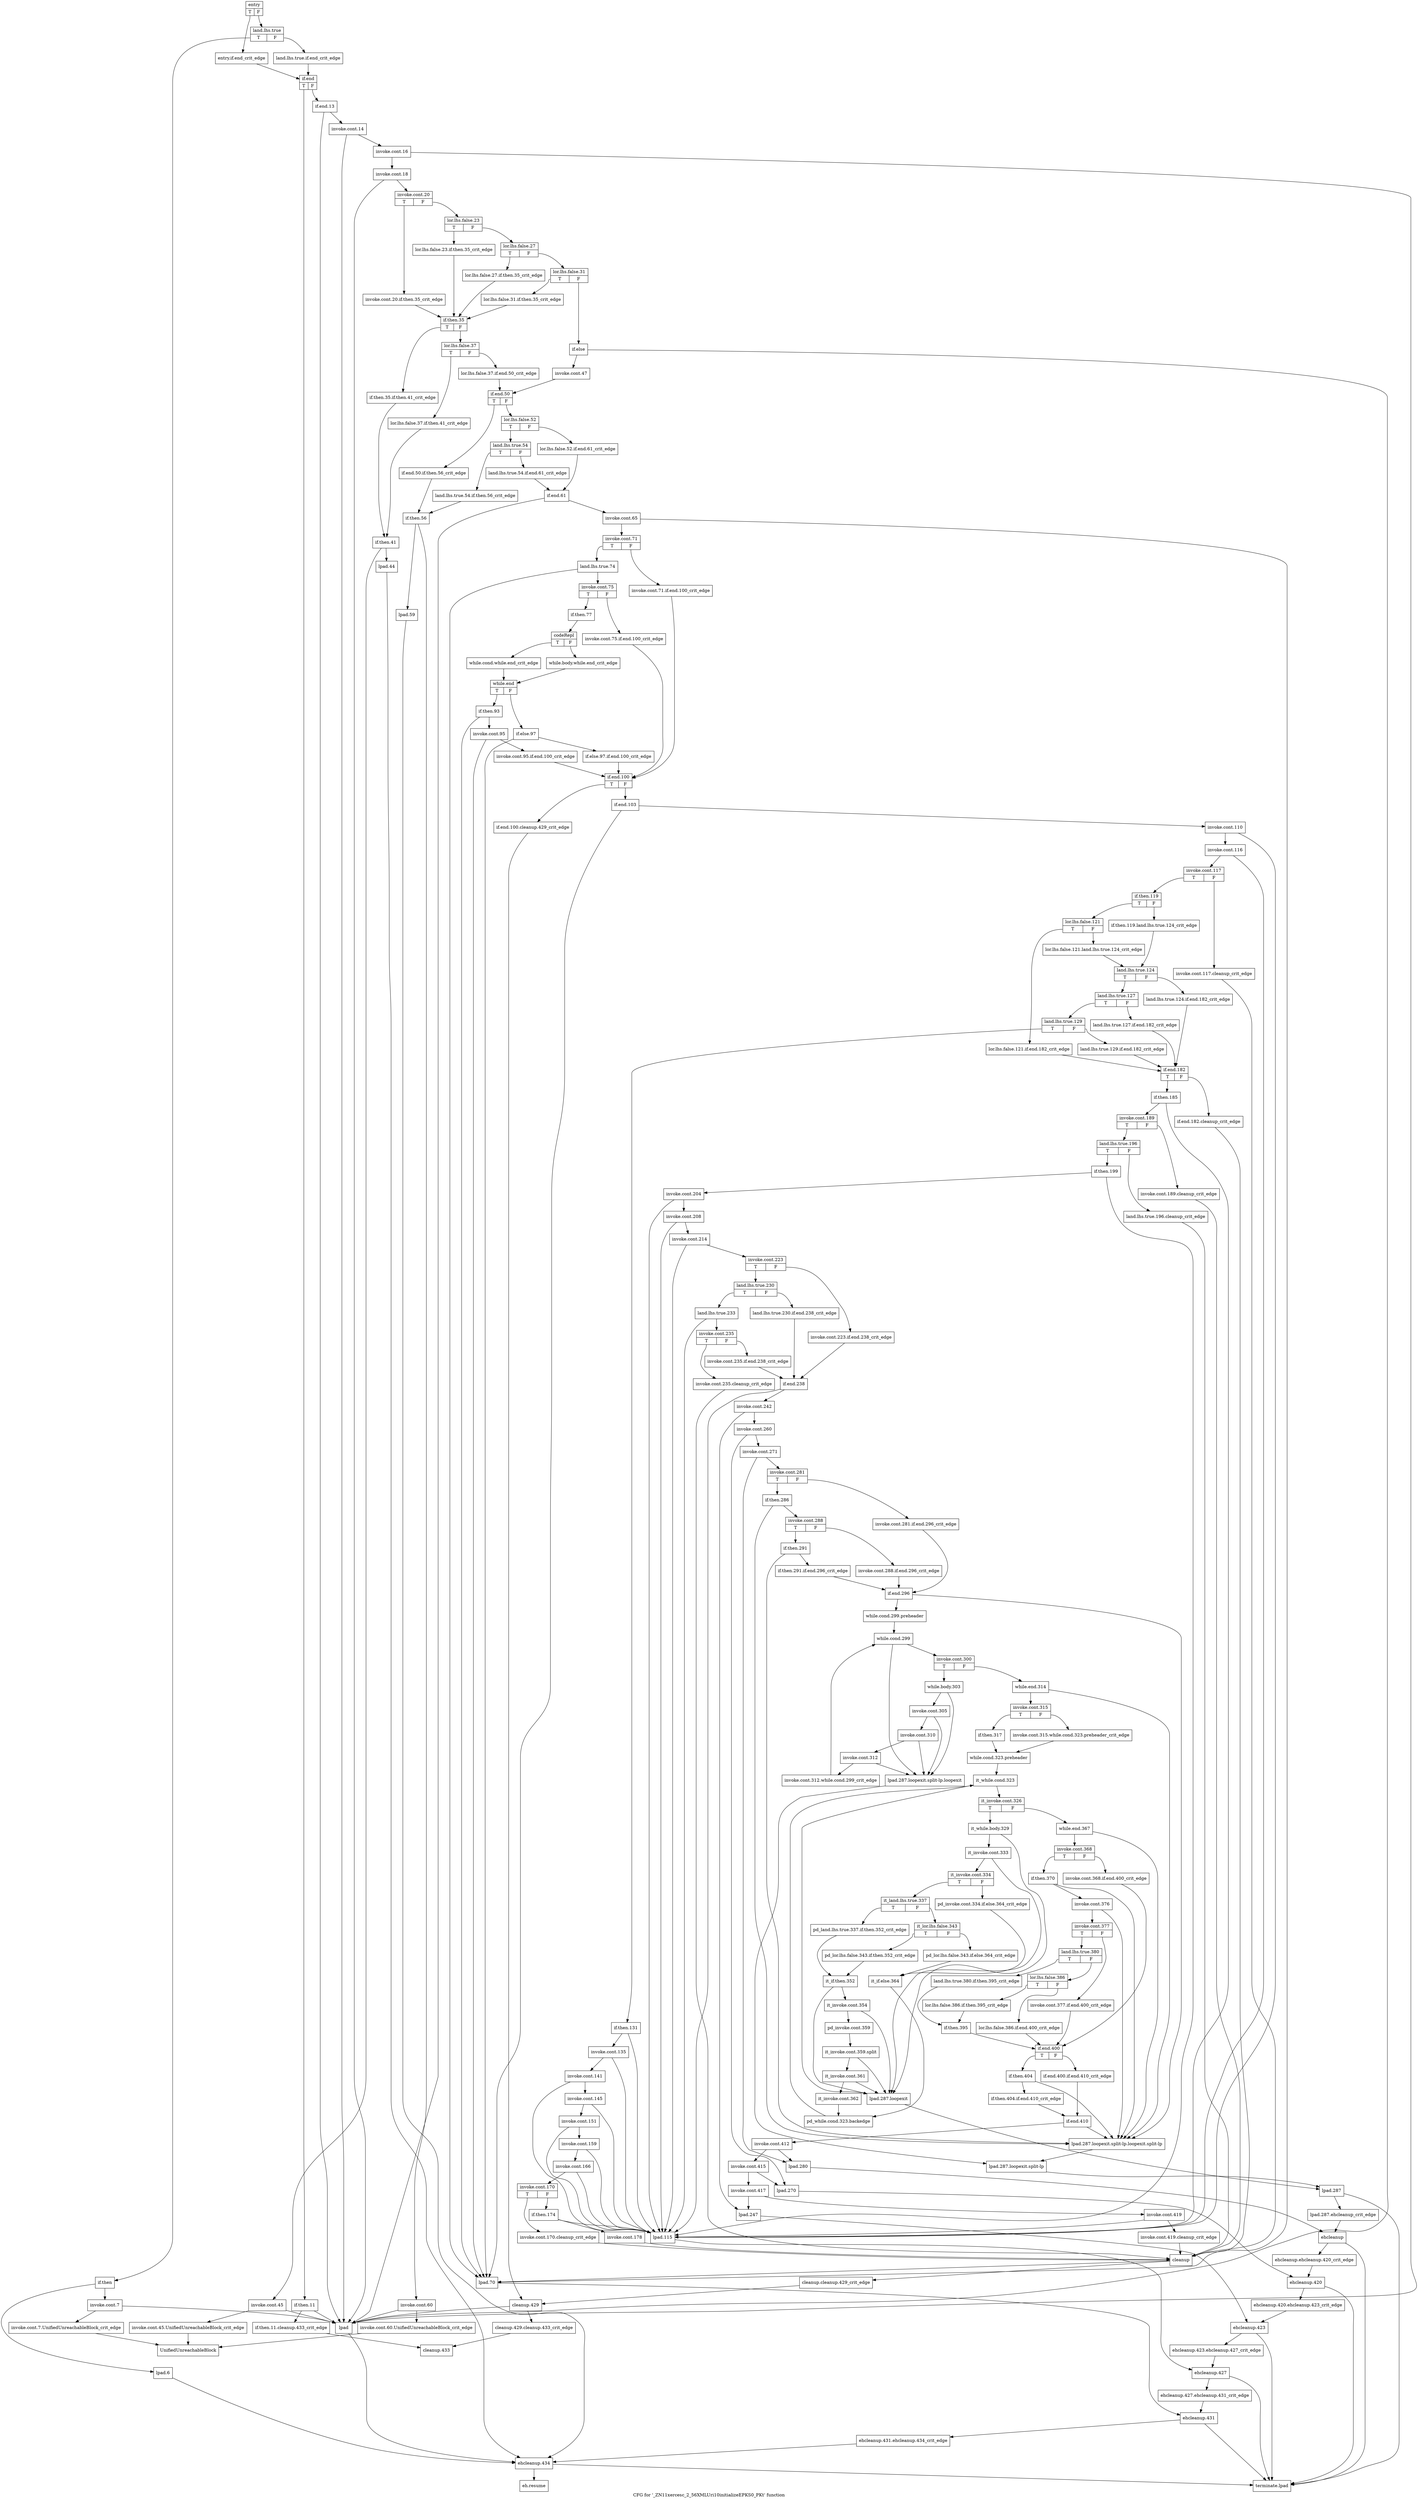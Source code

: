 digraph "CFG for '_ZN11xercesc_2_56XMLUri10initializeEPKS0_PKt' function" {
	label="CFG for '_ZN11xercesc_2_56XMLUri10initializeEPKS0_PKt' function";

	Node0x5317f00 [shape=record,label="{entry|{<s0>T|<s1>F}}"];
	Node0x5317f00:s0 -> Node0x530d690;
	Node0x5317f00:s1 -> Node0x5315790;
	Node0x530d690 [shape=record,label="{entry.if.end_crit_edge}"];
	Node0x530d690 -> Node0x53191b0;
	Node0x5315790 [shape=record,label="{land.lhs.true|{<s0>T|<s1>F}}"];
	Node0x5315790:s0 -> Node0x5319020;
	Node0x5315790:s1 -> Node0x5318fd0;
	Node0x5318fd0 [shape=record,label="{land.lhs.true.if.end_crit_edge}"];
	Node0x5318fd0 -> Node0x53191b0;
	Node0x5319020 [shape=record,label="{if.then}"];
	Node0x5319020 -> Node0x5319070;
	Node0x5319020 -> Node0x5319160;
	Node0x5319070 [shape=record,label="{invoke.cont.7}"];
	Node0x5319070 -> Node0x53190c0;
	Node0x5319070 -> Node0x5319110;
	Node0x53190c0 [shape=record,label="{invoke.cont.7.UnifiedUnreachableBlock_crit_edge}"];
	Node0x53190c0 -> Node0x531cf40;
	Node0x5319110 [shape=record,label="{lpad}"];
	Node0x5319110 -> Node0x531ce50;
	Node0x5319160 [shape=record,label="{lpad.6}"];
	Node0x5319160 -> Node0x531ce50;
	Node0x53191b0 [shape=record,label="{if.end|{<s0>T|<s1>F}}"];
	Node0x53191b0:s0 -> Node0x5319200;
	Node0x53191b0:s1 -> Node0x53192a0;
	Node0x5319200 [shape=record,label="{if.then.11}"];
	Node0x5319200 -> Node0x5319250;
	Node0x5319200 -> Node0x5319110;
	Node0x5319250 [shape=record,label="{if.then.11.cleanup.433_crit_edge}"];
	Node0x5319250 -> Node0x531ccc0;
	Node0x53192a0 [shape=record,label="{if.end.13}"];
	Node0x53192a0 -> Node0x53192f0;
	Node0x53192a0 -> Node0x5319110;
	Node0x53192f0 [shape=record,label="{invoke.cont.14}"];
	Node0x53192f0 -> Node0x5319340;
	Node0x53192f0 -> Node0x5319110;
	Node0x5319340 [shape=record,label="{invoke.cont.16}"];
	Node0x5319340 -> Node0x5319390;
	Node0x5319340 -> Node0x5319110;
	Node0x5319390 [shape=record,label="{invoke.cont.18}"];
	Node0x5319390 -> Node0x53193e0;
	Node0x5319390 -> Node0x5319110;
	Node0x53193e0 [shape=record,label="{invoke.cont.20|{<s0>T|<s1>F}}"];
	Node0x53193e0:s0 -> Node0x5319430;
	Node0x53193e0:s1 -> Node0x5319480;
	Node0x5319430 [shape=record,label="{invoke.cont.20.if.then.35_crit_edge}"];
	Node0x5319430 -> Node0x5319660;
	Node0x5319480 [shape=record,label="{lor.lhs.false.23|{<s0>T|<s1>F}}"];
	Node0x5319480:s0 -> Node0x53194d0;
	Node0x5319480:s1 -> Node0x5319520;
	Node0x53194d0 [shape=record,label="{lor.lhs.false.23.if.then.35_crit_edge}"];
	Node0x53194d0 -> Node0x5319660;
	Node0x5319520 [shape=record,label="{lor.lhs.false.27|{<s0>T|<s1>F}}"];
	Node0x5319520:s0 -> Node0x5319570;
	Node0x5319520:s1 -> Node0x53195c0;
	Node0x5319570 [shape=record,label="{lor.lhs.false.27.if.then.35_crit_edge}"];
	Node0x5319570 -> Node0x5319660;
	Node0x53195c0 [shape=record,label="{lor.lhs.false.31|{<s0>T|<s1>F}}"];
	Node0x53195c0:s0 -> Node0x5319610;
	Node0x53195c0:s1 -> Node0x5319930;
	Node0x5319610 [shape=record,label="{lor.lhs.false.31.if.then.35_crit_edge}"];
	Node0x5319610 -> Node0x5319660;
	Node0x5319660 [shape=record,label="{if.then.35|{<s0>T|<s1>F}}"];
	Node0x5319660:s0 -> Node0x53196b0;
	Node0x5319660:s1 -> Node0x5319700;
	Node0x53196b0 [shape=record,label="{if.then.35.if.then.41_crit_edge}"];
	Node0x53196b0 -> Node0x53197f0;
	Node0x5319700 [shape=record,label="{lor.lhs.false.37|{<s0>T|<s1>F}}"];
	Node0x5319700:s0 -> Node0x53197a0;
	Node0x5319700:s1 -> Node0x5319750;
	Node0x5319750 [shape=record,label="{lor.lhs.false.37.if.end.50_crit_edge}"];
	Node0x5319750 -> Node0x53199d0;
	Node0x53197a0 [shape=record,label="{lor.lhs.false.37.if.then.41_crit_edge}"];
	Node0x53197a0 -> Node0x53197f0;
	Node0x53197f0 [shape=record,label="{if.then.41}"];
	Node0x53197f0 -> Node0x5319840;
	Node0x53197f0 -> Node0x53198e0;
	Node0x5319840 [shape=record,label="{invoke.cont.45}"];
	Node0x5319840 -> Node0x5319890;
	Node0x5319840 -> Node0x5319110;
	Node0x5319890 [shape=record,label="{invoke.cont.45.UnifiedUnreachableBlock_crit_edge}"];
	Node0x5319890 -> Node0x531cf40;
	Node0x53198e0 [shape=record,label="{lpad.44}"];
	Node0x53198e0 -> Node0x531ce50;
	Node0x5319930 [shape=record,label="{if.else}"];
	Node0x5319930 -> Node0x5319980;
	Node0x5319930 -> Node0x5319110;
	Node0x5319980 [shape=record,label="{invoke.cont.47}"];
	Node0x5319980 -> Node0x53199d0;
	Node0x53199d0 [shape=record,label="{if.end.50|{<s0>T|<s1>F}}"];
	Node0x53199d0:s0 -> Node0x5319a20;
	Node0x53199d0:s1 -> Node0x5319a70;
	Node0x5319a20 [shape=record,label="{if.end.50.if.then.56_crit_edge}"];
	Node0x5319a20 -> Node0x5319c00;
	Node0x5319a70 [shape=record,label="{lor.lhs.false.52|{<s0>T|<s1>F}}"];
	Node0x5319a70:s0 -> Node0x5319b10;
	Node0x5319a70:s1 -> Node0x5319ac0;
	Node0x5319ac0 [shape=record,label="{lor.lhs.false.52.if.end.61_crit_edge}"];
	Node0x5319ac0 -> Node0x5319d40;
	Node0x5319b10 [shape=record,label="{land.lhs.true.54|{<s0>T|<s1>F}}"];
	Node0x5319b10:s0 -> Node0x5319bb0;
	Node0x5319b10:s1 -> Node0x5319b60;
	Node0x5319b60 [shape=record,label="{land.lhs.true.54.if.end.61_crit_edge}"];
	Node0x5319b60 -> Node0x5319d40;
	Node0x5319bb0 [shape=record,label="{land.lhs.true.54.if.then.56_crit_edge}"];
	Node0x5319bb0 -> Node0x5319c00;
	Node0x5319c00 [shape=record,label="{if.then.56}"];
	Node0x5319c00 -> Node0x5319c50;
	Node0x5319c00 -> Node0x5319cf0;
	Node0x5319c50 [shape=record,label="{invoke.cont.60}"];
	Node0x5319c50 -> Node0x5319ca0;
	Node0x5319c50 -> Node0x5319110;
	Node0x5319ca0 [shape=record,label="{invoke.cont.60.UnifiedUnreachableBlock_crit_edge}"];
	Node0x5319ca0 -> Node0x531cf40;
	Node0x5319cf0 [shape=record,label="{lpad.59}"];
	Node0x5319cf0 -> Node0x531ce50;
	Node0x5319d40 [shape=record,label="{if.end.61}"];
	Node0x5319d40 -> Node0x5319d90;
	Node0x5319d40 -> Node0x5319110;
	Node0x5319d90 [shape=record,label="{invoke.cont.65}"];
	Node0x5319d90 -> Node0x5319de0;
	Node0x5319d90 -> Node0x531a0b0;
	Node0x5319de0 [shape=record,label="{invoke.cont.71|{<s0>T|<s1>F}}"];
	Node0x5319de0:s0 -> Node0x5319e80;
	Node0x5319de0:s1 -> Node0x5319e30;
	Node0x5319e30 [shape=record,label="{invoke.cont.71.if.end.100_crit_edge}"];
	Node0x5319e30 -> Node0x531a2e0;
	Node0x5319e80 [shape=record,label="{land.lhs.true.74}"];
	Node0x5319e80 -> Node0x5319ed0;
	Node0x5319e80 -> Node0x531a0b0;
	Node0x5319ed0 [shape=record,label="{invoke.cont.75|{<s0>T|<s1>F}}"];
	Node0x5319ed0:s0 -> Node0x5319f70;
	Node0x5319ed0:s1 -> Node0x5319f20;
	Node0x5319f20 [shape=record,label="{invoke.cont.75.if.end.100_crit_edge}"];
	Node0x5319f20 -> Node0x531a2e0;
	Node0x5319f70 [shape=record,label="{if.then.77}"];
	Node0x5319f70 -> Node0x5319fc0;
	Node0x5319fc0 [shape=record,label="{codeRepl|{<s0>T|<s1>F}}"];
	Node0x5319fc0:s0 -> Node0x531a010;
	Node0x5319fc0:s1 -> Node0x531a060;
	Node0x531a010 [shape=record,label="{while.cond.while.end_crit_edge}"];
	Node0x531a010 -> Node0x531a100;
	Node0x531a060 [shape=record,label="{while.body.while.end_crit_edge}"];
	Node0x531a060 -> Node0x531a100;
	Node0x531a0b0 [shape=record,label="{lpad.70}"];
	Node0x531a0b0 -> Node0x531cdb0;
	Node0x531a100 [shape=record,label="{while.end|{<s0>T|<s1>F}}"];
	Node0x531a100:s0 -> Node0x531a150;
	Node0x531a100:s1 -> Node0x531a240;
	Node0x531a150 [shape=record,label="{if.then.93}"];
	Node0x531a150 -> Node0x531a1a0;
	Node0x531a150 -> Node0x531a0b0;
	Node0x531a1a0 [shape=record,label="{invoke.cont.95}"];
	Node0x531a1a0 -> Node0x531a1f0;
	Node0x531a1a0 -> Node0x531a0b0;
	Node0x531a1f0 [shape=record,label="{invoke.cont.95.if.end.100_crit_edge}"];
	Node0x531a1f0 -> Node0x531a2e0;
	Node0x531a240 [shape=record,label="{if.else.97}"];
	Node0x531a240 -> Node0x531a290;
	Node0x531a240 -> Node0x531a0b0;
	Node0x531a290 [shape=record,label="{if.else.97.if.end.100_crit_edge}"];
	Node0x531a290 -> Node0x531a2e0;
	Node0x531a2e0 [shape=record,label="{if.end.100|{<s0>T|<s1>F}}"];
	Node0x531a2e0:s0 -> Node0x531a330;
	Node0x531a2e0:s1 -> Node0x531a380;
	Node0x531a330 [shape=record,label="{if.end.100.cleanup.429_crit_edge}"];
	Node0x531a330 -> Node0x531cc20;
	Node0x531a380 [shape=record,label="{if.end.103}"];
	Node0x531a380 -> Node0x531a3d0;
	Node0x531a380 -> Node0x531a0b0;
	Node0x531a3d0 [shape=record,label="{invoke.cont.110}"];
	Node0x531a3d0 -> Node0x531a420;
	Node0x531a3d0 -> Node0x531abf0;
	Node0x531a420 [shape=record,label="{invoke.cont.116}"];
	Node0x531a420 -> Node0x531a470;
	Node0x531a420 -> Node0x531abf0;
	Node0x531a470 [shape=record,label="{invoke.cont.117|{<s0>T|<s1>F}}"];
	Node0x531a470:s0 -> Node0x531a510;
	Node0x531a470:s1 -> Node0x531a4c0;
	Node0x531a4c0 [shape=record,label="{invoke.cont.117.cleanup_crit_edge}"];
	Node0x531a4c0 -> Node0x531cb80;
	Node0x531a510 [shape=record,label="{if.then.119|{<s0>T|<s1>F}}"];
	Node0x531a510:s0 -> Node0x531a5b0;
	Node0x531a510:s1 -> Node0x531a560;
	Node0x531a560 [shape=record,label="{if.then.119.land.lhs.true.124_crit_edge}"];
	Node0x531a560 -> Node0x531a6a0;
	Node0x531a5b0 [shape=record,label="{lor.lhs.false.121|{<s0>T|<s1>F}}"];
	Node0x531a5b0:s0 -> Node0x531a650;
	Node0x531a5b0:s1 -> Node0x531a600;
	Node0x531a600 [shape=record,label="{lor.lhs.false.121.land.lhs.true.124_crit_edge}"];
	Node0x531a600 -> Node0x531a6a0;
	Node0x531a650 [shape=record,label="{lor.lhs.false.121.if.end.182_crit_edge}"];
	Node0x531a650 -> Node0x531ac40;
	Node0x531a6a0 [shape=record,label="{land.lhs.true.124|{<s0>T|<s1>F}}"];
	Node0x531a6a0:s0 -> Node0x531a740;
	Node0x531a6a0:s1 -> Node0x531a6f0;
	Node0x531a6f0 [shape=record,label="{land.lhs.true.124.if.end.182_crit_edge}"];
	Node0x531a6f0 -> Node0x531ac40;
	Node0x531a740 [shape=record,label="{land.lhs.true.127|{<s0>T|<s1>F}}"];
	Node0x531a740:s0 -> Node0x531a7e0;
	Node0x531a740:s1 -> Node0x531a790;
	Node0x531a790 [shape=record,label="{land.lhs.true.127.if.end.182_crit_edge}"];
	Node0x531a790 -> Node0x531ac40;
	Node0x531a7e0 [shape=record,label="{land.lhs.true.129|{<s0>T|<s1>F}}"];
	Node0x531a7e0:s0 -> Node0x531a880;
	Node0x531a7e0:s1 -> Node0x531a830;
	Node0x531a830 [shape=record,label="{land.lhs.true.129.if.end.182_crit_edge}"];
	Node0x531a830 -> Node0x531ac40;
	Node0x531a880 [shape=record,label="{if.then.131}"];
	Node0x531a880 -> Node0x531a8d0;
	Node0x531a880 -> Node0x531abf0;
	Node0x531a8d0 [shape=record,label="{invoke.cont.135}"];
	Node0x531a8d0 -> Node0x531a920;
	Node0x531a8d0 -> Node0x531abf0;
	Node0x531a920 [shape=record,label="{invoke.cont.141}"];
	Node0x531a920 -> Node0x531a970;
	Node0x531a920 -> Node0x531abf0;
	Node0x531a970 [shape=record,label="{invoke.cont.145}"];
	Node0x531a970 -> Node0x531a9c0;
	Node0x531a970 -> Node0x531abf0;
	Node0x531a9c0 [shape=record,label="{invoke.cont.151}"];
	Node0x531a9c0 -> Node0x531aa10;
	Node0x531a9c0 -> Node0x531abf0;
	Node0x531aa10 [shape=record,label="{invoke.cont.159}"];
	Node0x531aa10 -> Node0x531aa60;
	Node0x531aa10 -> Node0x531abf0;
	Node0x531aa60 [shape=record,label="{invoke.cont.166}"];
	Node0x531aa60 -> Node0x531aab0;
	Node0x531aa60 -> Node0x531abf0;
	Node0x531aab0 [shape=record,label="{invoke.cont.170|{<s0>T|<s1>F}}"];
	Node0x531aab0:s0 -> Node0x531ab00;
	Node0x531aab0:s1 -> Node0x531ab50;
	Node0x531ab00 [shape=record,label="{invoke.cont.170.cleanup_crit_edge}"];
	Node0x531ab00 -> Node0x531cb80;
	Node0x531ab50 [shape=record,label="{if.then.174}"];
	Node0x531ab50 -> Node0x531aba0;
	Node0x531ab50 -> Node0x531abf0;
	Node0x531aba0 [shape=record,label="{invoke.cont.178}"];
	Node0x531aba0 -> Node0x531cb80;
	Node0x531abf0 [shape=record,label="{lpad.115}"];
	Node0x531abf0 -> Node0x531cd10;
	Node0x531ac40 [shape=record,label="{if.end.182|{<s0>T|<s1>F}}"];
	Node0x531ac40:s0 -> Node0x531ace0;
	Node0x531ac40:s1 -> Node0x531ac90;
	Node0x531ac90 [shape=record,label="{if.end.182.cleanup_crit_edge}"];
	Node0x531ac90 -> Node0x531cb80;
	Node0x531ace0 [shape=record,label="{if.then.185}"];
	Node0x531ace0 -> Node0x531ad30;
	Node0x531ace0 -> Node0x531abf0;
	Node0x531ad30 [shape=record,label="{invoke.cont.189|{<s0>T|<s1>F}}"];
	Node0x531ad30:s0 -> Node0x531add0;
	Node0x531ad30:s1 -> Node0x531ad80;
	Node0x531ad80 [shape=record,label="{invoke.cont.189.cleanup_crit_edge}"];
	Node0x531ad80 -> Node0x531cb80;
	Node0x531add0 [shape=record,label="{land.lhs.true.196|{<s0>T|<s1>F}}"];
	Node0x531add0:s0 -> Node0x531ae70;
	Node0x531add0:s1 -> Node0x531ae20;
	Node0x531ae20 [shape=record,label="{land.lhs.true.196.cleanup_crit_edge}"];
	Node0x531ae20 -> Node0x531cb80;
	Node0x531ae70 [shape=record,label="{if.then.199}"];
	Node0x531ae70 -> Node0x531aec0;
	Node0x531ae70 -> Node0x531abf0;
	Node0x531aec0 [shape=record,label="{invoke.cont.204}"];
	Node0x531aec0 -> Node0x531af10;
	Node0x531aec0 -> Node0x531abf0;
	Node0x531af10 [shape=record,label="{invoke.cont.208}"];
	Node0x531af10 -> Node0x531af60;
	Node0x531af10 -> Node0x531abf0;
	Node0x531af60 [shape=record,label="{invoke.cont.214}"];
	Node0x531af60 -> Node0x531afb0;
	Node0x531af60 -> Node0x531abf0;
	Node0x531afb0 [shape=record,label="{invoke.cont.223|{<s0>T|<s1>F}}"];
	Node0x531afb0:s0 -> Node0x531b050;
	Node0x531afb0:s1 -> Node0x531b000;
	Node0x531b000 [shape=record,label="{invoke.cont.223.if.end.238_crit_edge}"];
	Node0x531b000 -> Node0x531b230;
	Node0x531b050 [shape=record,label="{land.lhs.true.230|{<s0>T|<s1>F}}"];
	Node0x531b050:s0 -> Node0x531b0f0;
	Node0x531b050:s1 -> Node0x531b0a0;
	Node0x531b0a0 [shape=record,label="{land.lhs.true.230.if.end.238_crit_edge}"];
	Node0x531b0a0 -> Node0x531b230;
	Node0x531b0f0 [shape=record,label="{land.lhs.true.233}"];
	Node0x531b0f0 -> Node0x531b140;
	Node0x531b0f0 -> Node0x531abf0;
	Node0x531b140 [shape=record,label="{invoke.cont.235|{<s0>T|<s1>F}}"];
	Node0x531b140:s0 -> Node0x531b1e0;
	Node0x531b140:s1 -> Node0x531b190;
	Node0x531b190 [shape=record,label="{invoke.cont.235.if.end.238_crit_edge}"];
	Node0x531b190 -> Node0x531b230;
	Node0x531b1e0 [shape=record,label="{invoke.cont.235.cleanup_crit_edge}"];
	Node0x531b1e0 -> Node0x531cb80;
	Node0x531b230 [shape=record,label="{if.end.238}"];
	Node0x531b230 -> Node0x531b280;
	Node0x531b230 -> Node0x531abf0;
	Node0x531b280 [shape=record,label="{invoke.cont.242}"];
	Node0x531b280 -> Node0x531b2d0;
	Node0x531b280 -> Node0x531b5a0;
	Node0x531b2d0 [shape=record,label="{invoke.cont.260}"];
	Node0x531b2d0 -> Node0x531b320;
	Node0x531b2d0 -> Node0x531b5f0;
	Node0x531b320 [shape=record,label="{invoke.cont.271}"];
	Node0x531b320 -> Node0x531b370;
	Node0x531b320 -> Node0x531b640;
	Node0x531b370 [shape=record,label="{invoke.cont.281|{<s0>T|<s1>F}}"];
	Node0x531b370:s0 -> Node0x531b410;
	Node0x531b370:s1 -> Node0x531b3c0;
	Node0x531b3c0 [shape=record,label="{invoke.cont.281.if.end.296_crit_edge}"];
	Node0x531b3c0 -> Node0x531b870;
	Node0x531b410 [shape=record,label="{if.then.286}"];
	Node0x531b410 -> Node0x531b460;
	Node0x531b410 -> Node0x531b730;
	Node0x531b460 [shape=record,label="{invoke.cont.288|{<s0>T|<s1>F}}"];
	Node0x531b460:s0 -> Node0x531b500;
	Node0x531b460:s1 -> Node0x531b4b0;
	Node0x531b4b0 [shape=record,label="{invoke.cont.288.if.end.296_crit_edge}"];
	Node0x531b4b0 -> Node0x531b870;
	Node0x531b500 [shape=record,label="{if.then.291}"];
	Node0x531b500 -> Node0x531b550;
	Node0x531b500 -> Node0x531b730;
	Node0x531b550 [shape=record,label="{if.then.291.if.end.296_crit_edge}"];
	Node0x531b550 -> Node0x531b870;
	Node0x531b5a0 [shape=record,label="{lpad.247}"];
	Node0x531b5a0 -> Node0x531cae0;
	Node0x531b5f0 [shape=record,label="{lpad.270}"];
	Node0x531b5f0 -> Node0x531ca40;
	Node0x531b640 [shape=record,label="{lpad.280}"];
	Node0x531b640 -> Node0x531c9a0;
	Node0x531b690 [shape=record,label="{lpad.287.loopexit}"];
	Node0x531b690 -> Node0x531b7d0;
	Node0x531b6e0 [shape=record,label="{lpad.287.loopexit.split-lp.loopexit}"];
	Node0x531b6e0 -> Node0x531b780;
	Node0x531b730 [shape=record,label="{lpad.287.loopexit.split-lp.loopexit.split-lp}"];
	Node0x531b730 -> Node0x531b780;
	Node0x531b780 [shape=record,label="{lpad.287.loopexit.split-lp}"];
	Node0x531b780 -> Node0x531b7d0;
	Node0x531b7d0 [shape=record,label="{lpad.287}"];
	Node0x531b7d0 -> Node0x531b820;
	Node0x531b7d0 -> Node0x531cef0;
	Node0x531b820 [shape=record,label="{lpad.287.ehcleanup_crit_edge}"];
	Node0x531b820 -> Node0x531c9a0;
	Node0x531b870 [shape=record,label="{if.end.296}"];
	Node0x531b870 -> Node0x531b8c0;
	Node0x531b870 -> Node0x531b730;
	Node0x531b8c0 [shape=record,label="{while.cond.299.preheader}"];
	Node0x531b8c0 -> Node0x531b910;
	Node0x531b910 [shape=record,label="{while.cond.299}"];
	Node0x531b910 -> Node0x531b960;
	Node0x531b910 -> Node0x531b6e0;
	Node0x531b960 [shape=record,label="{invoke.cont.300|{<s0>T|<s1>F}}"];
	Node0x531b960:s0 -> Node0x531b9b0;
	Node0x531b960:s1 -> Node0x531bb40;
	Node0x531b9b0 [shape=record,label="{while.body.303}"];
	Node0x531b9b0 -> Node0x531ba00;
	Node0x531b9b0 -> Node0x531b6e0;
	Node0x531ba00 [shape=record,label="{invoke.cont.305}"];
	Node0x531ba00 -> Node0x531ba50;
	Node0x531ba00 -> Node0x531b6e0;
	Node0x531ba50 [shape=record,label="{invoke.cont.310}"];
	Node0x531ba50 -> Node0x531baa0;
	Node0x531ba50 -> Node0x531b6e0;
	Node0x531baa0 [shape=record,label="{invoke.cont.312}"];
	Node0x531baa0 -> Node0x531baf0;
	Node0x531baa0 -> Node0x531b6e0;
	Node0x531baf0 [shape=record,label="{invoke.cont.312.while.cond.299_crit_edge}"];
	Node0x531baf0 -> Node0x531b910;
	Node0x531bb40 [shape=record,label="{while.end.314}"];
	Node0x531bb40 -> Node0x531bb90;
	Node0x531bb40 -> Node0x531b730;
	Node0x531bb90 [shape=record,label="{invoke.cont.315|{<s0>T|<s1>F}}"];
	Node0x531bb90:s0 -> Node0x531bc30;
	Node0x531bb90:s1 -> Node0x531bbe0;
	Node0x531bbe0 [shape=record,label="{invoke.cont.315.while.cond.323.preheader_crit_edge}"];
	Node0x531bbe0 -> Node0x531bc80;
	Node0x531bc30 [shape=record,label="{if.then.317}"];
	Node0x531bc30 -> Node0x531bc80;
	Node0x531bc80 [shape=record,label="{while.cond.323.preheader}"];
	Node0x531bc80 -> Node0x531bcd0;
	Node0x531bcd0 [shape=record,label="{it_while.cond.323}"];
	Node0x531bcd0 -> Node0x531bd20;
	Node0x531bcd0 -> Node0x531b690;
	Node0x531bd20 [shape=record,label="{it_invoke.cont.326|{<s0>T|<s1>F}}"];
	Node0x531bd20:s0 -> Node0x531bd70;
	Node0x531bd20:s1 -> Node0x531c270;
	Node0x531bd70 [shape=record,label="{it_while.body.329}"];
	Node0x531bd70 -> Node0x531bdc0;
	Node0x531bd70 -> Node0x531b690;
	Node0x531bdc0 [shape=record,label="{it_invoke.cont.333}"];
	Node0x531bdc0 -> Node0x531be10;
	Node0x531bdc0 -> Node0x531b690;
	Node0x531be10 [shape=record,label="{it_invoke.cont.334|{<s0>T|<s1>F}}"];
	Node0x531be10:s0 -> Node0x531beb0;
	Node0x531be10:s1 -> Node0x531be60;
	Node0x531be60 [shape=record,label="{pd_invoke.cont.334.if.else.364_crit_edge}"];
	Node0x531be60 -> Node0x531c1d0;
	Node0x531beb0 [shape=record,label="{it_land.lhs.true.337|{<s0>T|<s1>F}}"];
	Node0x531beb0:s0 -> Node0x531bf00;
	Node0x531beb0:s1 -> Node0x531bf50;
	Node0x531bf00 [shape=record,label="{pd_land.lhs.true.337.if.then.352_crit_edge}"];
	Node0x531bf00 -> Node0x531c040;
	Node0x531bf50 [shape=record,label="{it_lor.lhs.false.343|{<s0>T|<s1>F}}"];
	Node0x531bf50:s0 -> Node0x531bff0;
	Node0x531bf50:s1 -> Node0x531bfa0;
	Node0x531bfa0 [shape=record,label="{pd_lor.lhs.false.343.if.else.364_crit_edge}"];
	Node0x531bfa0 -> Node0x531c1d0;
	Node0x531bff0 [shape=record,label="{pd_lor.lhs.false.343.if.then.352_crit_edge}"];
	Node0x531bff0 -> Node0x531c040;
	Node0x531c040 [shape=record,label="{it_if.then.352}"];
	Node0x531c040 -> Node0x531c090;
	Node0x531c040 -> Node0x531b690;
	Node0x531c090 [shape=record,label="{it_invoke.cont.354}"];
	Node0x531c090 -> Node0x531c0e0;
	Node0x531c090 -> Node0x531b690;
	Node0x531c0e0 [shape=record,label="{pd_invoke.cont.359}"];
	Node0x531c0e0 -> Node0xb402180;
	Node0xb402180 [shape=record,label="{it_invoke.cont.359.split}"];
	Node0xb402180 -> Node0x531c130;
	Node0xb402180 -> Node0x531b690;
	Node0x531c130 [shape=record,label="{it_invoke.cont.361}"];
	Node0x531c130 -> Node0x531c180;
	Node0x531c130 -> Node0x531b690;
	Node0x531c180 [shape=record,label="{it_invoke.cont.362}"];
	Node0x531c180 -> Node0x531c220;
	Node0x531c1d0 [shape=record,label="{it_if.else.364}"];
	Node0x531c1d0 -> Node0x531c220;
	Node0x531c220 [shape=record,label="{pd_while.cond.323.backedge}"];
	Node0x531c220 -> Node0x531bcd0;
	Node0x531c270 [shape=record,label="{while.end.367}"];
	Node0x531c270 -> Node0x531c2c0;
	Node0x531c270 -> Node0x531b730;
	Node0x531c2c0 [shape=record,label="{invoke.cont.368|{<s0>T|<s1>F}}"];
	Node0x531c2c0:s0 -> Node0x531c360;
	Node0x531c2c0:s1 -> Node0x531c310;
	Node0x531c310 [shape=record,label="{invoke.cont.368.if.end.400_crit_edge}"];
	Node0x531c310 -> Node0x531c680;
	Node0x531c360 [shape=record,label="{if.then.370}"];
	Node0x531c360 -> Node0x531c3b0;
	Node0x531c360 -> Node0x531b730;
	Node0x531c3b0 [shape=record,label="{invoke.cont.376}"];
	Node0x531c3b0 -> Node0x531c400;
	Node0x531c3b0 -> Node0x531b730;
	Node0x531c400 [shape=record,label="{invoke.cont.377|{<s0>T|<s1>F}}"];
	Node0x531c400:s0 -> Node0x531c4a0;
	Node0x531c400:s1 -> Node0x531c450;
	Node0x531c450 [shape=record,label="{invoke.cont.377.if.end.400_crit_edge}"];
	Node0x531c450 -> Node0x531c680;
	Node0x531c4a0 [shape=record,label="{land.lhs.true.380|{<s0>T|<s1>F}}"];
	Node0x531c4a0:s0 -> Node0x531c4f0;
	Node0x531c4a0:s1 -> Node0x531c540;
	Node0x531c4f0 [shape=record,label="{land.lhs.true.380.if.then.395_crit_edge}"];
	Node0x531c4f0 -> Node0x531c630;
	Node0x531c540 [shape=record,label="{lor.lhs.false.386|{<s0>T|<s1>F}}"];
	Node0x531c540:s0 -> Node0x531c5e0;
	Node0x531c540:s1 -> Node0x531c590;
	Node0x531c590 [shape=record,label="{lor.lhs.false.386.if.end.400_crit_edge}"];
	Node0x531c590 -> Node0x531c680;
	Node0x531c5e0 [shape=record,label="{lor.lhs.false.386.if.then.395_crit_edge}"];
	Node0x531c5e0 -> Node0x531c630;
	Node0x531c630 [shape=record,label="{if.then.395}"];
	Node0x531c630 -> Node0x531c680;
	Node0x531c680 [shape=record,label="{if.end.400|{<s0>T|<s1>F}}"];
	Node0x531c680:s0 -> Node0x531c720;
	Node0x531c680:s1 -> Node0x531c6d0;
	Node0x531c6d0 [shape=record,label="{if.end.400.if.end.410_crit_edge}"];
	Node0x531c6d0 -> Node0x531c7c0;
	Node0x531c720 [shape=record,label="{if.then.404}"];
	Node0x531c720 -> Node0x531c770;
	Node0x531c720 -> Node0x531b730;
	Node0x531c770 [shape=record,label="{if.then.404.if.end.410_crit_edge}"];
	Node0x531c770 -> Node0x531c7c0;
	Node0x531c7c0 [shape=record,label="{if.end.410}"];
	Node0x531c7c0 -> Node0x531c810;
	Node0x531c7c0 -> Node0x531b730;
	Node0x531c810 [shape=record,label="{invoke.cont.412}"];
	Node0x531c810 -> Node0x531c860;
	Node0x531c810 -> Node0x531b640;
	Node0x531c860 [shape=record,label="{invoke.cont.415}"];
	Node0x531c860 -> Node0x531c8b0;
	Node0x531c860 -> Node0x531b5f0;
	Node0x531c8b0 [shape=record,label="{invoke.cont.417}"];
	Node0x531c8b0 -> Node0x531c900;
	Node0x531c8b0 -> Node0x531b5a0;
	Node0x531c900 [shape=record,label="{invoke.cont.419}"];
	Node0x531c900 -> Node0x531c950;
	Node0x531c900 -> Node0x531abf0;
	Node0x531c950 [shape=record,label="{invoke.cont.419.cleanup_crit_edge}"];
	Node0x531c950 -> Node0x531cb80;
	Node0x531c9a0 [shape=record,label="{ehcleanup}"];
	Node0x531c9a0 -> Node0x531c9f0;
	Node0x531c9a0 -> Node0x531cef0;
	Node0x531c9f0 [shape=record,label="{ehcleanup.ehcleanup.420_crit_edge}"];
	Node0x531c9f0 -> Node0x531ca40;
	Node0x531ca40 [shape=record,label="{ehcleanup.420}"];
	Node0x531ca40 -> Node0x531ca90;
	Node0x531ca40 -> Node0x531cef0;
	Node0x531ca90 [shape=record,label="{ehcleanup.420.ehcleanup.423_crit_edge}"];
	Node0x531ca90 -> Node0x531cae0;
	Node0x531cae0 [shape=record,label="{ehcleanup.423}"];
	Node0x531cae0 -> Node0x531cb30;
	Node0x531cae0 -> Node0x531cef0;
	Node0x531cb30 [shape=record,label="{ehcleanup.423.ehcleanup.427_crit_edge}"];
	Node0x531cb30 -> Node0x531cd10;
	Node0x531cb80 [shape=record,label="{cleanup}"];
	Node0x531cb80 -> Node0x531cbd0;
	Node0x531cb80 -> Node0x531a0b0;
	Node0x531cbd0 [shape=record,label="{cleanup.cleanup.429_crit_edge}"];
	Node0x531cbd0 -> Node0x531cc20;
	Node0x531cc20 [shape=record,label="{cleanup.429}"];
	Node0x531cc20 -> Node0x531cc70;
	Node0x531cc20 -> Node0x5319110;
	Node0x531cc70 [shape=record,label="{cleanup.429.cleanup.433_crit_edge}"];
	Node0x531cc70 -> Node0x531ccc0;
	Node0x531ccc0 [shape=record,label="{cleanup.433}"];
	Node0x531cd10 [shape=record,label="{ehcleanup.427}"];
	Node0x531cd10 -> Node0x531cd60;
	Node0x531cd10 -> Node0x531cef0;
	Node0x531cd60 [shape=record,label="{ehcleanup.427.ehcleanup.431_crit_edge}"];
	Node0x531cd60 -> Node0x531cdb0;
	Node0x531cdb0 [shape=record,label="{ehcleanup.431}"];
	Node0x531cdb0 -> Node0x531ce00;
	Node0x531cdb0 -> Node0x531cef0;
	Node0x531ce00 [shape=record,label="{ehcleanup.431.ehcleanup.434_crit_edge}"];
	Node0x531ce00 -> Node0x531ce50;
	Node0x531ce50 [shape=record,label="{ehcleanup.434}"];
	Node0x531ce50 -> Node0x531cea0;
	Node0x531ce50 -> Node0x531cef0;
	Node0x531cea0 [shape=record,label="{eh.resume}"];
	Node0x531cef0 [shape=record,label="{terminate.lpad}"];
	Node0x531cf40 [shape=record,label="{UnifiedUnreachableBlock}"];
}
